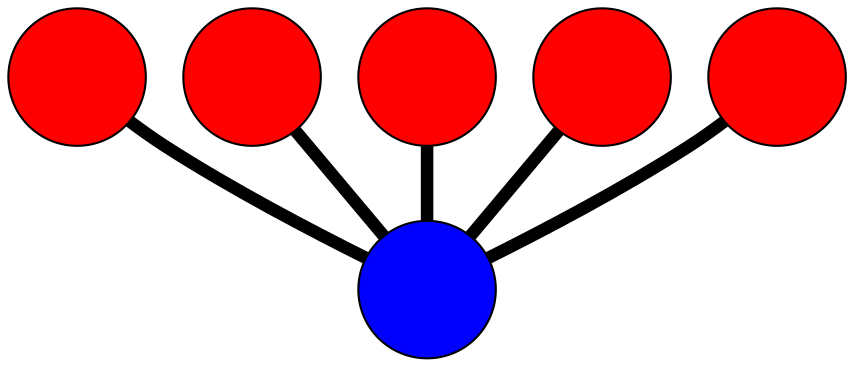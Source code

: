 graph G {
	graph [bb="-124.45,-112.05,121.6,127.72",
		overlap=false,
		sep=0.0,
		splines=true
	];
	node [color=black,
		fixedsize=true,
		fontname="Latin Modern Math",
		fontsize=42,
		height=.92,
		label="\N",
		penwidth=1,
		shape=circle,
		width=.92
	];
	edge [color=black,
		penwidth=6,
		style=bold
	];
	0	 [fillcolor=red,
		height=0.91667,
		label="",
		pos="-91.446,24.486",
		style=filled,
		width=0.91667];
	5	 [fillcolor=blue,
		height=0.91667,
		label="",
		pos="-0.072499,0.36498",
		style=filled,
		width=0.91667];
	0 -- 5	 [pos="-59.488,16.049 -50.636,13.713 -41.027,11.176 -32.167,8.8372"];
	1	 [fillcolor=red,
		height=0.91667,
		label="",
		pos="-51.468,-79.045",
		style=filled,
		width=0.91667];
	1 -- 5	 [pos="-33.492,-51.271 -28.514,-43.579 -23.108,-35.227 -18.125,-27.527"];
	2	 [fillcolor=red,
		height=0.91667,
		label="",
		pos="58.866,-73.642",
		style=filled,
		width=0.91667];
	2 -- 5	 [pos="38.252,-47.758 32.542,-40.589 26.344,-32.805 20.629,-25.63"];
	3	 [fillcolor=red,
		height=0.91667,
		label="",
		pos="-4.4754,94.725",
		style=filled,
		width=0.91667];
	3 -- 5	 [pos="-2.9355,61.722 -2.5089,52.581 -2.0459,42.657 -1.619,33.508"];
	4	 [fillcolor=red,
		height=0.91667,
		label="",
		pos="88.597,33.112",
		style=filled,
		width=0.91667];
	4 -- 5	 [pos="57.585,21.659 48.995,18.487 39.669,15.042 31.072,11.867"];
}
